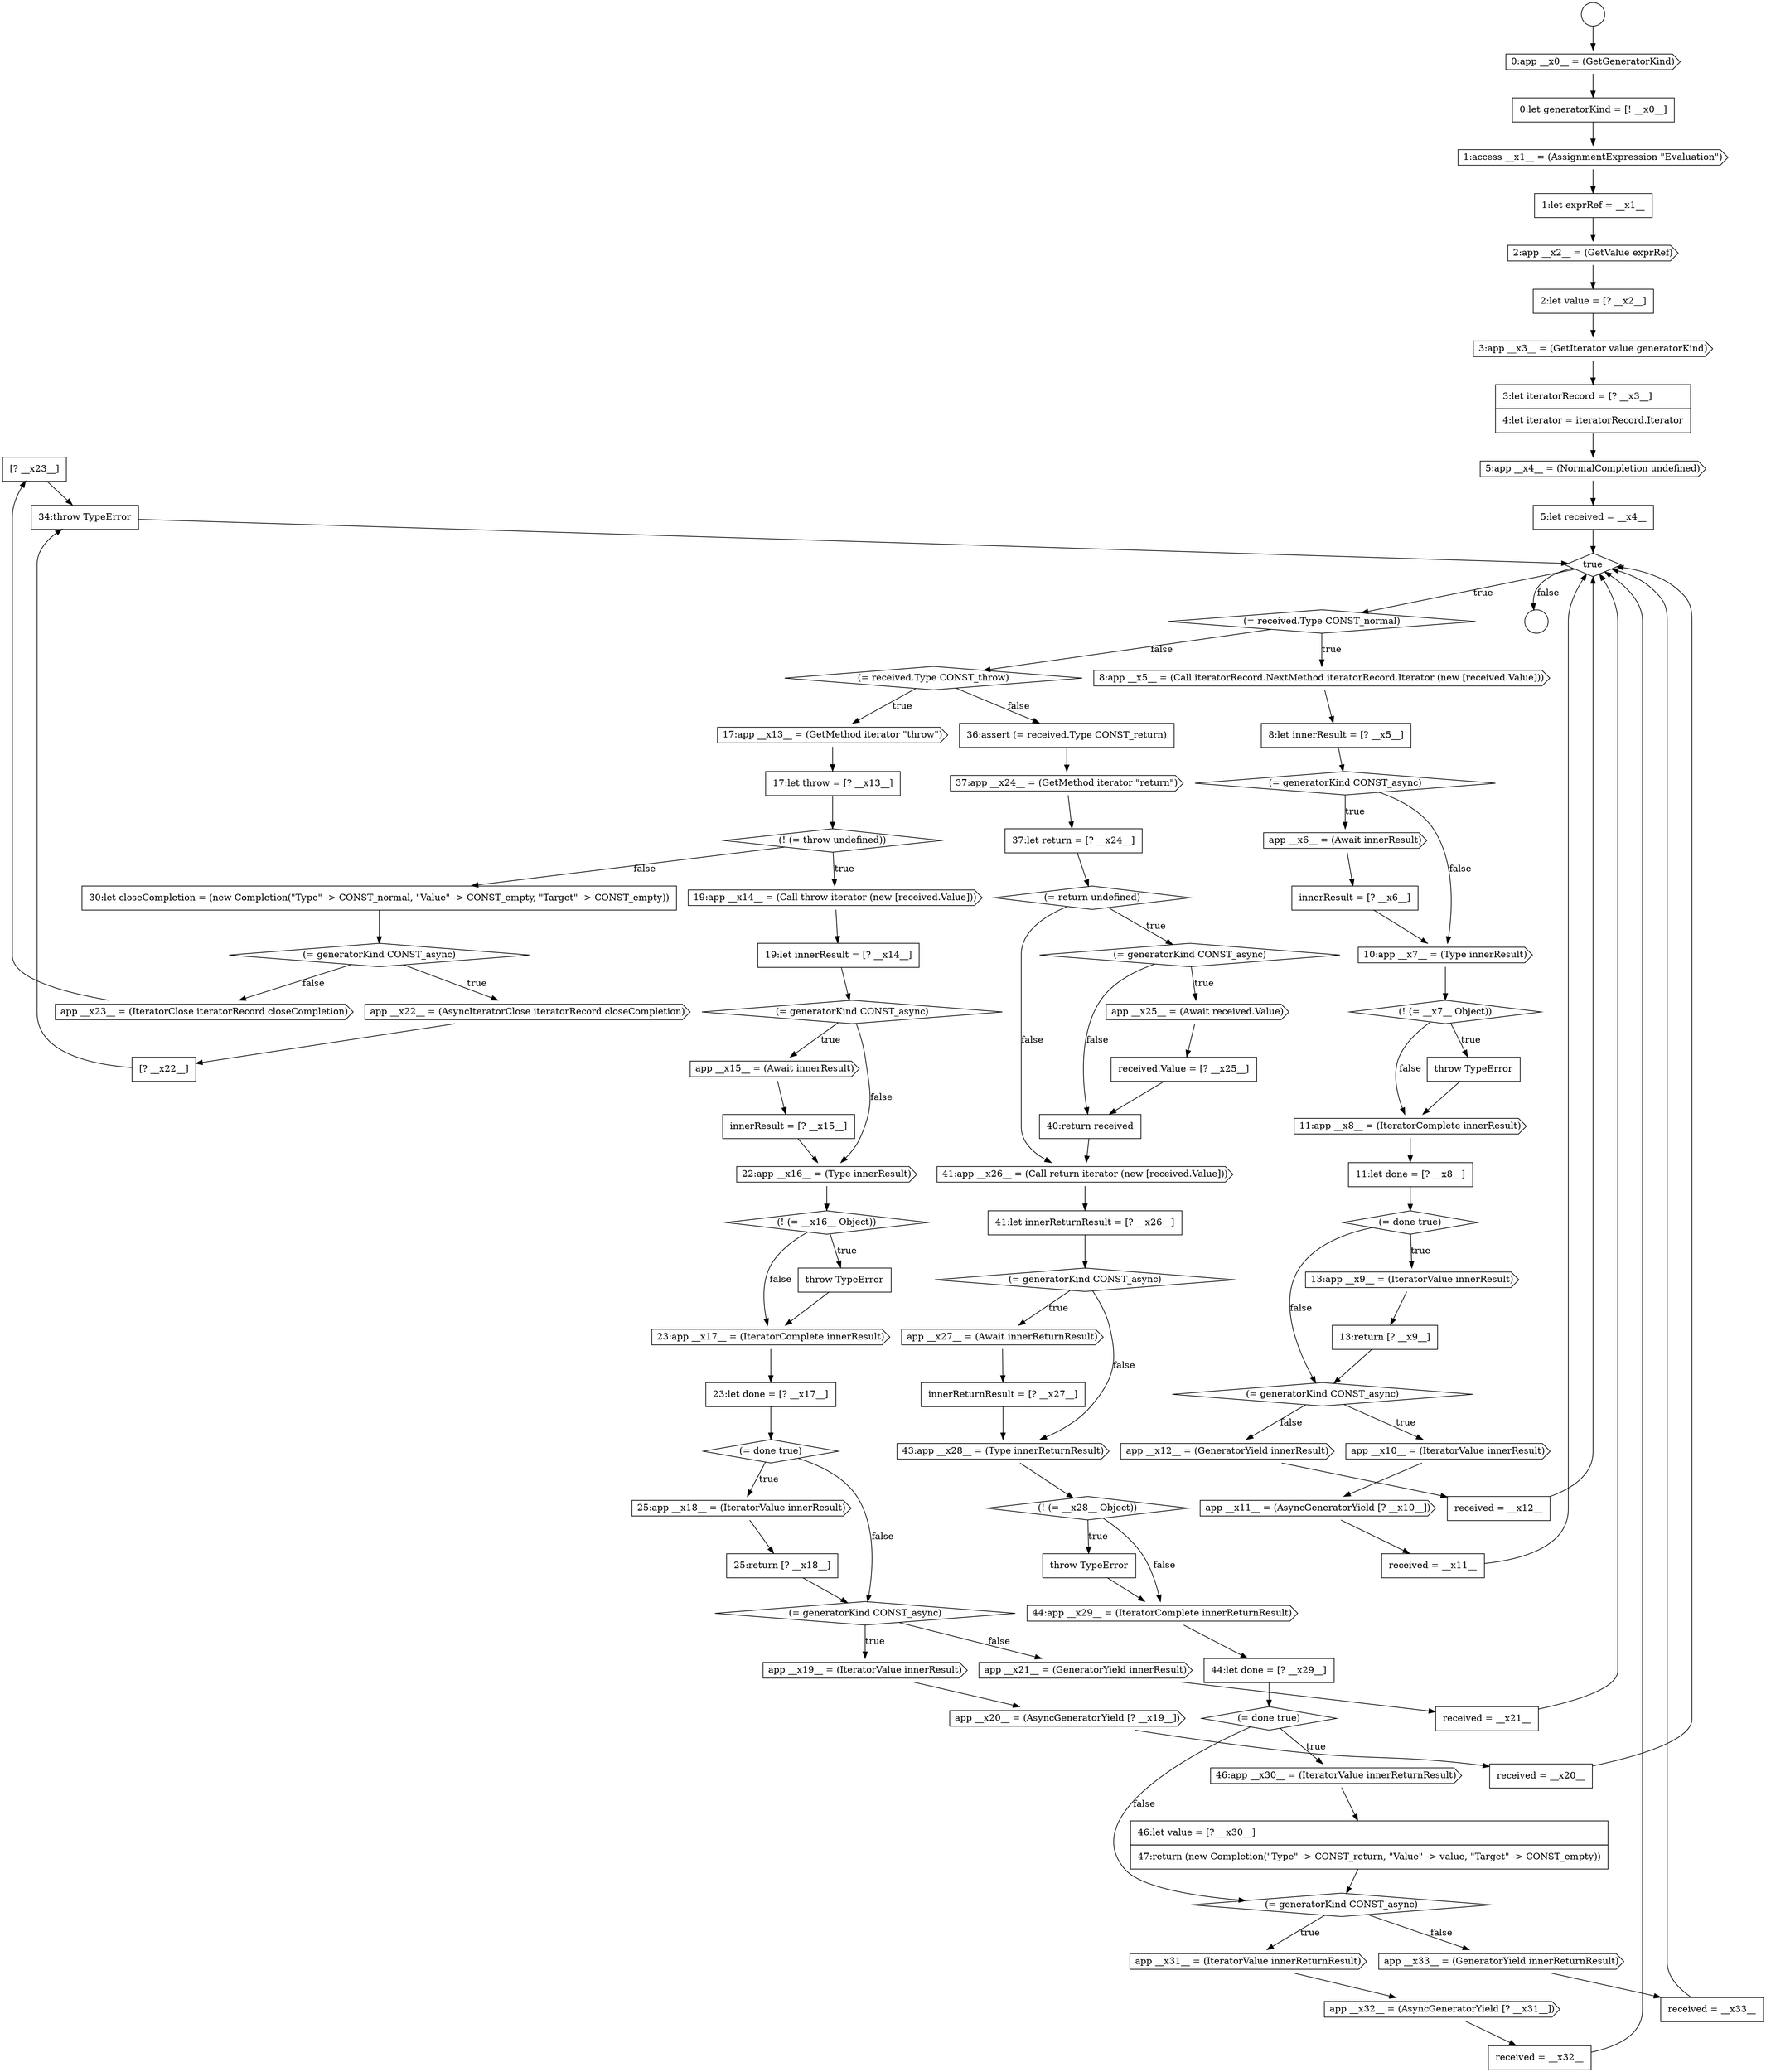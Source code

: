 digraph {
  node8759 [shape=none, margin=0, label=<<font color="black">
    <table border="0" cellborder="1" cellspacing="0" cellpadding="10">
      <tr><td align="left">[? __x23__]</td></tr>
    </table>
  </font>> color="black" fillcolor="white" style=filled]
  node8768 [shape=none, margin=0, label=<<font color="black">
    <table border="0" cellborder="1" cellspacing="0" cellpadding="10">
      <tr><td align="left">40:return received</td></tr>
    </table>
  </font>> color="black" fillcolor="white" style=filled]
  node8715 [shape=cds, label=<<font color="black">app __x6__ = (Await innerResult)</font>> color="black" fillcolor="white" style=filled]
  node8731 [shape=diamond, label=<<font color="black">(= received.Type CONST_throw)</font>> color="black" fillcolor="white" style=filled]
  node8757 [shape=none, margin=0, label=<<font color="black">
    <table border="0" cellborder="1" cellspacing="0" cellpadding="10">
      <tr><td align="left">[? __x22__]</td></tr>
    </table>
  </font>> color="black" fillcolor="white" style=filled]
  node8784 [shape=cds, label=<<font color="black">app __x32__ = (AsyncGeneratorYield [? __x31__])</font>> color="black" fillcolor="white" style=filled]
  node8755 [shape=diamond, label=<<font color="black">(= generatorKind CONST_async)</font>> color="black" fillcolor="white" style=filled]
  node8723 [shape=cds, label=<<font color="black">13:app __x9__ = (IteratorValue innerResult)</font>> color="black" fillcolor="white" style=filled]
  node8709 [shape=none, margin=0, label=<<font color="black">
    <table border="0" cellborder="1" cellspacing="0" cellpadding="10">
      <tr><td align="left">5:let received = __x4__</td></tr>
    </table>
  </font>> color="black" fillcolor="white" style=filled]
  node8733 [shape=none, margin=0, label=<<font color="black">
    <table border="0" cellborder="1" cellspacing="0" cellpadding="10">
      <tr><td align="left">17:let throw = [? __x13__]</td></tr>
    </table>
  </font>> color="black" fillcolor="white" style=filled]
  node8765 [shape=diamond, label=<<font color="black">(= generatorKind CONST_async)</font>> color="black" fillcolor="white" style=filled]
  node8747 [shape=none, margin=0, label=<<font color="black">
    <table border="0" cellborder="1" cellspacing="0" cellpadding="10">
      <tr><td align="left">25:return [? __x18__]</td></tr>
    </table>
  </font>> color="black" fillcolor="white" style=filled]
  node8752 [shape=cds, label=<<font color="black">app __x21__ = (GeneratorYield innerResult)</font>> color="black" fillcolor="white" style=filled]
  node8705 [shape=none, margin=0, label=<<font color="black">
    <table border="0" cellborder="1" cellspacing="0" cellpadding="10">
      <tr><td align="left">2:let value = [? __x2__]</td></tr>
    </table>
  </font>> color="black" fillcolor="white" style=filled]
  node8699 [shape=circle label=" " color="black" fillcolor="white" style=filled]
  node8779 [shape=diamond, label=<<font color="black">(= done true)</font>> color="black" fillcolor="white" style=filled]
  node8753 [shape=none, margin=0, label=<<font color="black">
    <table border="0" cellborder="1" cellspacing="0" cellpadding="10">
      <tr><td align="left">received = __x21__</td></tr>
    </table>
  </font>> color="black" fillcolor="white" style=filled]
  node8748 [shape=diamond, label=<<font color="black">(= generatorKind CONST_async)</font>> color="black" fillcolor="white" style=filled]
  node8785 [shape=none, margin=0, label=<<font color="black">
    <table border="0" cellborder="1" cellspacing="0" cellpadding="10">
      <tr><td align="left">received = __x32__</td></tr>
    </table>
  </font>> color="black" fillcolor="white" style=filled]
  node8787 [shape=none, margin=0, label=<<font color="black">
    <table border="0" cellborder="1" cellspacing="0" cellpadding="10">
      <tr><td align="left">received = __x33__</td></tr>
    </table>
  </font>> color="black" fillcolor="white" style=filled]
  node8770 [shape=none, margin=0, label=<<font color="black">
    <table border="0" cellborder="1" cellspacing="0" cellpadding="10">
      <tr><td align="left">41:let innerReturnResult = [? __x26__]</td></tr>
    </table>
  </font>> color="black" fillcolor="white" style=filled]
  node8717 [shape=cds, label=<<font color="black">10:app __x7__ = (Type innerResult)</font>> color="black" fillcolor="white" style=filled]
  node8703 [shape=none, margin=0, label=<<font color="black">
    <table border="0" cellborder="1" cellspacing="0" cellpadding="10">
      <tr><td align="left">1:let exprRef = __x1__</td></tr>
    </table>
  </font>> color="black" fillcolor="white" style=filled]
  node8738 [shape=cds, label=<<font color="black">app __x15__ = (Await innerResult)</font>> color="black" fillcolor="white" style=filled]
  node8727 [shape=cds, label=<<font color="black">app __x11__ = (AsyncGeneratorYield [? __x10__])</font>> color="black" fillcolor="white" style=filled]
  node8774 [shape=cds, label=<<font color="black">43:app __x28__ = (Type innerReturnResult)</font>> color="black" fillcolor="white" style=filled]
  node8742 [shape=none, margin=0, label=<<font color="black">
    <table border="0" cellborder="1" cellspacing="0" cellpadding="10">
      <tr><td align="left">throw TypeError</td></tr>
    </table>
  </font>> color="black" fillcolor="white" style=filled]
  node8751 [shape=none, margin=0, label=<<font color="black">
    <table border="0" cellborder="1" cellspacing="0" cellpadding="10">
      <tr><td align="left">received = __x20__</td></tr>
    </table>
  </font>> color="black" fillcolor="white" style=filled]
  node8712 [shape=cds, label=<<font color="black">8:app __x5__ = (Call iteratorRecord.NextMethod iteratorRecord.Iterator (new [received.Value]))</font>> color="black" fillcolor="white" style=filled]
  node8783 [shape=cds, label=<<font color="black">app __x31__ = (IteratorValue innerReturnResult)</font>> color="black" fillcolor="white" style=filled]
  node8778 [shape=none, margin=0, label=<<font color="black">
    <table border="0" cellborder="1" cellspacing="0" cellpadding="10">
      <tr><td align="left">44:let done = [? __x29__]</td></tr>
    </table>
  </font>> color="black" fillcolor="white" style=filled]
  node8756 [shape=cds, label=<<font color="black">app __x22__ = (AsyncIteratorClose iteratorRecord closeCompletion)</font>> color="black" fillcolor="white" style=filled]
  node8724 [shape=none, margin=0, label=<<font color="black">
    <table border="0" cellborder="1" cellspacing="0" cellpadding="10">
      <tr><td align="left">13:return [? __x9__]</td></tr>
    </table>
  </font>> color="black" fillcolor="white" style=filled]
  node8714 [shape=diamond, label=<<font color="black">(= generatorKind CONST_async)</font>> color="black" fillcolor="white" style=filled]
  node8746 [shape=cds, label=<<font color="black">25:app __x18__ = (IteratorValue innerResult)</font>> color="black" fillcolor="white" style=filled]
  node8700 [shape=cds, label=<<font color="black">0:app __x0__ = (GetGeneratorKind)</font>> color="black" fillcolor="white" style=filled]
  node8736 [shape=none, margin=0, label=<<font color="black">
    <table border="0" cellborder="1" cellspacing="0" cellpadding="10">
      <tr><td align="left">19:let innerResult = [? __x14__]</td></tr>
    </table>
  </font>> color="black" fillcolor="white" style=filled]
  node8704 [shape=cds, label=<<font color="black">2:app __x2__ = (GetValue exprRef)</font>> color="black" fillcolor="white" style=filled]
  node8743 [shape=cds, label=<<font color="black">23:app __x17__ = (IteratorComplete innerResult)</font>> color="black" fillcolor="white" style=filled]
  node8764 [shape=diamond, label=<<font color="black">(= return undefined)</font>> color="black" fillcolor="white" style=filled]
  node8732 [shape=cds, label=<<font color="black">17:app __x13__ = (GetMethod iterator &quot;throw&quot;)</font>> color="black" fillcolor="white" style=filled]
  node8775 [shape=diamond, label=<<font color="black">(! (= __x28__ Object))</font>> color="black" fillcolor="white" style=filled]
  node8739 [shape=none, margin=0, label=<<font color="black">
    <table border="0" cellborder="1" cellspacing="0" cellpadding="10">
      <tr><td align="left">innerResult = [? __x15__]</td></tr>
    </table>
  </font>> color="black" fillcolor="white" style=filled]
  node8708 [shape=cds, label=<<font color="black">5:app __x4__ = (NormalCompletion undefined)</font>> color="black" fillcolor="white" style=filled]
  node8760 [shape=none, margin=0, label=<<font color="black">
    <table border="0" cellborder="1" cellspacing="0" cellpadding="10">
      <tr><td align="left">34:throw TypeError</td></tr>
    </table>
  </font>> color="black" fillcolor="white" style=filled]
  node8713 [shape=none, margin=0, label=<<font color="black">
    <table border="0" cellborder="1" cellspacing="0" cellpadding="10">
      <tr><td align="left">8:let innerResult = [? __x5__]</td></tr>
    </table>
  </font>> color="black" fillcolor="white" style=filled]
  node8728 [shape=none, margin=0, label=<<font color="black">
    <table border="0" cellborder="1" cellspacing="0" cellpadding="10">
      <tr><td align="left">received = __x11__</td></tr>
    </table>
  </font>> color="black" fillcolor="white" style=filled]
  node8771 [shape=diamond, label=<<font color="black">(= generatorKind CONST_async)</font>> color="black" fillcolor="white" style=filled]
  node8718 [shape=diamond, label=<<font color="black">(! (= __x7__ Object))</font>> color="black" fillcolor="white" style=filled]
  node8762 [shape=cds, label=<<font color="black">37:app __x24__ = (GetMethod iterator &quot;return&quot;)</font>> color="black" fillcolor="white" style=filled]
  node8711 [shape=diamond, label=<<font color="black">(= received.Type CONST_normal)</font>> color="black" fillcolor="white" style=filled]
  node8777 [shape=cds, label=<<font color="black">44:app __x29__ = (IteratorComplete innerReturnResult)</font>> color="black" fillcolor="white" style=filled]
  node8740 [shape=cds, label=<<font color="black">22:app __x16__ = (Type innerResult)</font>> color="black" fillcolor="white" style=filled]
  node8767 [shape=none, margin=0, label=<<font color="black">
    <table border="0" cellborder="1" cellspacing="0" cellpadding="10">
      <tr><td align="left">received.Value = [? __x25__]</td></tr>
    </table>
  </font>> color="black" fillcolor="white" style=filled]
  node8745 [shape=diamond, label=<<font color="black">(= done true)</font>> color="black" fillcolor="white" style=filled]
  node8735 [shape=cds, label=<<font color="black">19:app __x14__ = (Call throw iterator (new [received.Value]))</font>> color="black" fillcolor="white" style=filled]
  node8750 [shape=cds, label=<<font color="black">app __x20__ = (AsyncGeneratorYield [? __x19__])</font>> color="black" fillcolor="white" style=filled]
  node8782 [shape=diamond, label=<<font color="black">(= generatorKind CONST_async)</font>> color="black" fillcolor="white" style=filled]
  node8776 [shape=none, margin=0, label=<<font color="black">
    <table border="0" cellborder="1" cellspacing="0" cellpadding="10">
      <tr><td align="left">throw TypeError</td></tr>
    </table>
  </font>> color="black" fillcolor="white" style=filled]
  node8719 [shape=none, margin=0, label=<<font color="black">
    <table border="0" cellborder="1" cellspacing="0" cellpadding="10">
      <tr><td align="left">throw TypeError</td></tr>
    </table>
  </font>> color="black" fillcolor="white" style=filled]
  node8763 [shape=none, margin=0, label=<<font color="black">
    <table border="0" cellborder="1" cellspacing="0" cellpadding="10">
      <tr><td align="left">37:let return = [? __x24__]</td></tr>
    </table>
  </font>> color="black" fillcolor="white" style=filled]
  node8725 [shape=diamond, label=<<font color="black">(= generatorKind CONST_async)</font>> color="black" fillcolor="white" style=filled]
  node8772 [shape=cds, label=<<font color="black">app __x27__ = (Await innerReturnResult)</font>> color="black" fillcolor="white" style=filled]
  node8707 [shape=none, margin=0, label=<<font color="black">
    <table border="0" cellborder="1" cellspacing="0" cellpadding="10">
      <tr><td align="left">3:let iteratorRecord = [? __x3__]</td></tr>
      <tr><td align="left">4:let iterator = iteratorRecord.Iterator</td></tr>
    </table>
  </font>> color="black" fillcolor="white" style=filled]
  node8701 [shape=none, margin=0, label=<<font color="black">
    <table border="0" cellborder="1" cellspacing="0" cellpadding="10">
      <tr><td align="left">0:let generatorKind = [! __x0__]</td></tr>
    </table>
  </font>> color="black" fillcolor="white" style=filled]
  node8744 [shape=none, margin=0, label=<<font color="black">
    <table border="0" cellborder="1" cellspacing="0" cellpadding="10">
      <tr><td align="left">23:let done = [? __x17__]</td></tr>
    </table>
  </font>> color="black" fillcolor="white" style=filled]
  node8729 [shape=cds, label=<<font color="black">app __x12__ = (GeneratorYield innerResult)</font>> color="black" fillcolor="white" style=filled]
  node8734 [shape=diamond, label=<<font color="black">(! (= throw undefined))</font>> color="black" fillcolor="white" style=filled]
  node8698 [shape=circle label=" " color="black" fillcolor="white" style=filled]
  node8761 [shape=none, margin=0, label=<<font color="black">
    <table border="0" cellborder="1" cellspacing="0" cellpadding="10">
      <tr><td align="left">36:assert (= received.Type CONST_return)</td></tr>
    </table>
  </font>> color="black" fillcolor="white" style=filled]
  node8780 [shape=cds, label=<<font color="black">46:app __x30__ = (IteratorValue innerReturnResult)</font>> color="black" fillcolor="white" style=filled]
  node8766 [shape=cds, label=<<font color="black">app __x25__ = (Await received.Value)</font>> color="black" fillcolor="white" style=filled]
  node8722 [shape=diamond, label=<<font color="black">(= done true)</font>> color="black" fillcolor="white" style=filled]
  node8781 [shape=none, margin=0, label=<<font color="black">
    <table border="0" cellborder="1" cellspacing="0" cellpadding="10">
      <tr><td align="left">46:let value = [? __x30__]</td></tr>
      <tr><td align="left">47:return (new Completion(&quot;Type&quot; -&gt; CONST_return, &quot;Value&quot; -&gt; value, &quot;Target&quot; -&gt; CONST_empty))</td></tr>
    </table>
  </font>> color="black" fillcolor="white" style=filled]
  node8716 [shape=none, margin=0, label=<<font color="black">
    <table border="0" cellborder="1" cellspacing="0" cellpadding="10">
      <tr><td align="left">innerResult = [? __x6__]</td></tr>
    </table>
  </font>> color="black" fillcolor="white" style=filled]
  node8749 [shape=cds, label=<<font color="black">app __x19__ = (IteratorValue innerResult)</font>> color="black" fillcolor="white" style=filled]
  node8721 [shape=none, margin=0, label=<<font color="black">
    <table border="0" cellborder="1" cellspacing="0" cellpadding="10">
      <tr><td align="left">11:let done = [? __x8__]</td></tr>
    </table>
  </font>> color="black" fillcolor="white" style=filled]
  node8710 [shape=diamond, label=<<font color="black">true</font>> color="black" fillcolor="white" style=filled]
  node8754 [shape=none, margin=0, label=<<font color="black">
    <table border="0" cellborder="1" cellspacing="0" cellpadding="10">
      <tr><td align="left">30:let closeCompletion = (new Completion(&quot;Type&quot; -&gt; CONST_normal, &quot;Value&quot; -&gt; CONST_empty, &quot;Target&quot; -&gt; CONST_empty))</td></tr>
    </table>
  </font>> color="black" fillcolor="white" style=filled]
  node8769 [shape=cds, label=<<font color="black">41:app __x26__ = (Call return iterator (new [received.Value]))</font>> color="black" fillcolor="white" style=filled]
  node8726 [shape=cds, label=<<font color="black">app __x10__ = (IteratorValue innerResult)</font>> color="black" fillcolor="white" style=filled]
  node8720 [shape=cds, label=<<font color="black">11:app __x8__ = (IteratorComplete innerResult)</font>> color="black" fillcolor="white" style=filled]
  node8737 [shape=diamond, label=<<font color="black">(= generatorKind CONST_async)</font>> color="black" fillcolor="white" style=filled]
  node8706 [shape=cds, label=<<font color="black">3:app __x3__ = (GetIterator value generatorKind)</font>> color="black" fillcolor="white" style=filled]
  node8758 [shape=cds, label=<<font color="black">app __x23__ = (IteratorClose iteratorRecord closeCompletion)</font>> color="black" fillcolor="white" style=filled]
  node8730 [shape=none, margin=0, label=<<font color="black">
    <table border="0" cellborder="1" cellspacing="0" cellpadding="10">
      <tr><td align="left">received = __x12__</td></tr>
    </table>
  </font>> color="black" fillcolor="white" style=filled]
  node8773 [shape=none, margin=0, label=<<font color="black">
    <table border="0" cellborder="1" cellspacing="0" cellpadding="10">
      <tr><td align="left">innerReturnResult = [? __x27__]</td></tr>
    </table>
  </font>> color="black" fillcolor="white" style=filled]
  node8786 [shape=cds, label=<<font color="black">app __x33__ = (GeneratorYield innerReturnResult)</font>> color="black" fillcolor="white" style=filled]
  node8702 [shape=cds, label=<<font color="black">1:access __x1__ = (AssignmentExpression &quot;Evaluation&quot;)</font>> color="black" fillcolor="white" style=filled]
  node8741 [shape=diamond, label=<<font color="black">(! (= __x16__ Object))</font>> color="black" fillcolor="white" style=filled]
  node8707 -> node8708 [ color="black"]
  node8744 -> node8745 [ color="black"]
  node8727 -> node8728 [ color="black"]
  node8784 -> node8785 [ color="black"]
  node8730 -> node8710 [ color="black"]
  node8777 -> node8778 [ color="black"]
  node8712 -> node8713 [ color="black"]
  node8778 -> node8779 [ color="black"]
  node8745 -> node8746 [label=<<font color="black">true</font>> color="black"]
  node8745 -> node8748 [label=<<font color="black">false</font>> color="black"]
  node8737 -> node8738 [label=<<font color="black">true</font>> color="black"]
  node8737 -> node8740 [label=<<font color="black">false</font>> color="black"]
  node8732 -> node8733 [ color="black"]
  node8781 -> node8782 [ color="black"]
  node8754 -> node8755 [ color="black"]
  node8718 -> node8719 [label=<<font color="black">true</font>> color="black"]
  node8718 -> node8720 [label=<<font color="black">false</font>> color="black"]
  node8757 -> node8760 [ color="black"]
  node8753 -> node8710 [ color="black"]
  node8720 -> node8721 [ color="black"]
  node8705 -> node8706 [ color="black"]
  node8760 -> node8710 [ color="black"]
  node8731 -> node8732 [label=<<font color="black">true</font>> color="black"]
  node8731 -> node8761 [label=<<font color="black">false</font>> color="black"]
  node8782 -> node8783 [label=<<font color="black">true</font>> color="black"]
  node8782 -> node8786 [label=<<font color="black">false</font>> color="black"]
  node8752 -> node8753 [ color="black"]
  node8759 -> node8760 [ color="black"]
  node8716 -> node8717 [ color="black"]
  node8765 -> node8766 [label=<<font color="black">true</font>> color="black"]
  node8765 -> node8768 [label=<<font color="black">false</font>> color="black"]
  node8769 -> node8770 [ color="black"]
  node8749 -> node8750 [ color="black"]
  node8763 -> node8764 [ color="black"]
  node8771 -> node8772 [label=<<font color="black">true</font>> color="black"]
  node8771 -> node8774 [label=<<font color="black">false</font>> color="black"]
  node8787 -> node8710 [ color="black"]
  node8761 -> node8762 [ color="black"]
  node8728 -> node8710 [ color="black"]
  node8750 -> node8751 [ color="black"]
  node8721 -> node8722 [ color="black"]
  node8751 -> node8710 [ color="black"]
  node8725 -> node8726 [label=<<font color="black">true</font>> color="black"]
  node8725 -> node8729 [label=<<font color="black">false</font>> color="black"]
  node8714 -> node8715 [label=<<font color="black">true</font>> color="black"]
  node8714 -> node8717 [label=<<font color="black">false</font>> color="black"]
  node8713 -> node8714 [ color="black"]
  node8740 -> node8741 [ color="black"]
  node8779 -> node8780 [label=<<font color="black">true</font>> color="black"]
  node8779 -> node8782 [label=<<font color="black">false</font>> color="black"]
  node8703 -> node8704 [ color="black"]
  node8747 -> node8748 [ color="black"]
  node8755 -> node8756 [label=<<font color="black">true</font>> color="black"]
  node8755 -> node8758 [label=<<font color="black">false</font>> color="black"]
  node8776 -> node8777 [ color="black"]
  node8724 -> node8725 [ color="black"]
  node8698 -> node8700 [ color="black"]
  node8785 -> node8710 [ color="black"]
  node8726 -> node8727 [ color="black"]
  node8758 -> node8759 [ color="black"]
  node8702 -> node8703 [ color="black"]
  node8741 -> node8742 [label=<<font color="black">true</font>> color="black"]
  node8741 -> node8743 [label=<<font color="black">false</font>> color="black"]
  node8711 -> node8712 [label=<<font color="black">true</font>> color="black"]
  node8711 -> node8731 [label=<<font color="black">false</font>> color="black"]
  node8739 -> node8740 [ color="black"]
  node8775 -> node8776 [label=<<font color="black">true</font>> color="black"]
  node8775 -> node8777 [label=<<font color="black">false</font>> color="black"]
  node8786 -> node8787 [ color="black"]
  node8733 -> node8734 [ color="black"]
  node8723 -> node8724 [ color="black"]
  node8700 -> node8701 [ color="black"]
  node8735 -> node8736 [ color="black"]
  node8772 -> node8773 [ color="black"]
  node8708 -> node8709 [ color="black"]
  node8743 -> node8744 [ color="black"]
  node8766 -> node8767 [ color="black"]
  node8756 -> node8757 [ color="black"]
  node8706 -> node8707 [ color="black"]
  node8729 -> node8730 [ color="black"]
  node8773 -> node8774 [ color="black"]
  node8701 -> node8702 [ color="black"]
  node8722 -> node8723 [label=<<font color="black">true</font>> color="black"]
  node8722 -> node8725 [label=<<font color="black">false</font>> color="black"]
  node8704 -> node8705 [ color="black"]
  node8762 -> node8763 [ color="black"]
  node8738 -> node8739 [ color="black"]
  node8770 -> node8771 [ color="black"]
  node8774 -> node8775 [ color="black"]
  node8764 -> node8765 [label=<<font color="black">true</font>> color="black"]
  node8764 -> node8769 [label=<<font color="black">false</font>> color="black"]
  node8783 -> node8784 [ color="black"]
  node8780 -> node8781 [ color="black"]
  node8768 -> node8769 [ color="black"]
  node8742 -> node8743 [ color="black"]
  node8767 -> node8768 [ color="black"]
  node8719 -> node8720 [ color="black"]
  node8715 -> node8716 [ color="black"]
  node8734 -> node8735 [label=<<font color="black">true</font>> color="black"]
  node8734 -> node8754 [label=<<font color="black">false</font>> color="black"]
  node8717 -> node8718 [ color="black"]
  node8709 -> node8710 [ color="black"]
  node8748 -> node8749 [label=<<font color="black">true</font>> color="black"]
  node8748 -> node8752 [label=<<font color="black">false</font>> color="black"]
  node8736 -> node8737 [ color="black"]
  node8746 -> node8747 [ color="black"]
  node8710 -> node8711 [label=<<font color="black">true</font>> color="black"]
  node8710 -> node8699 [label=<<font color="black">false</font>> color="black"]
}

